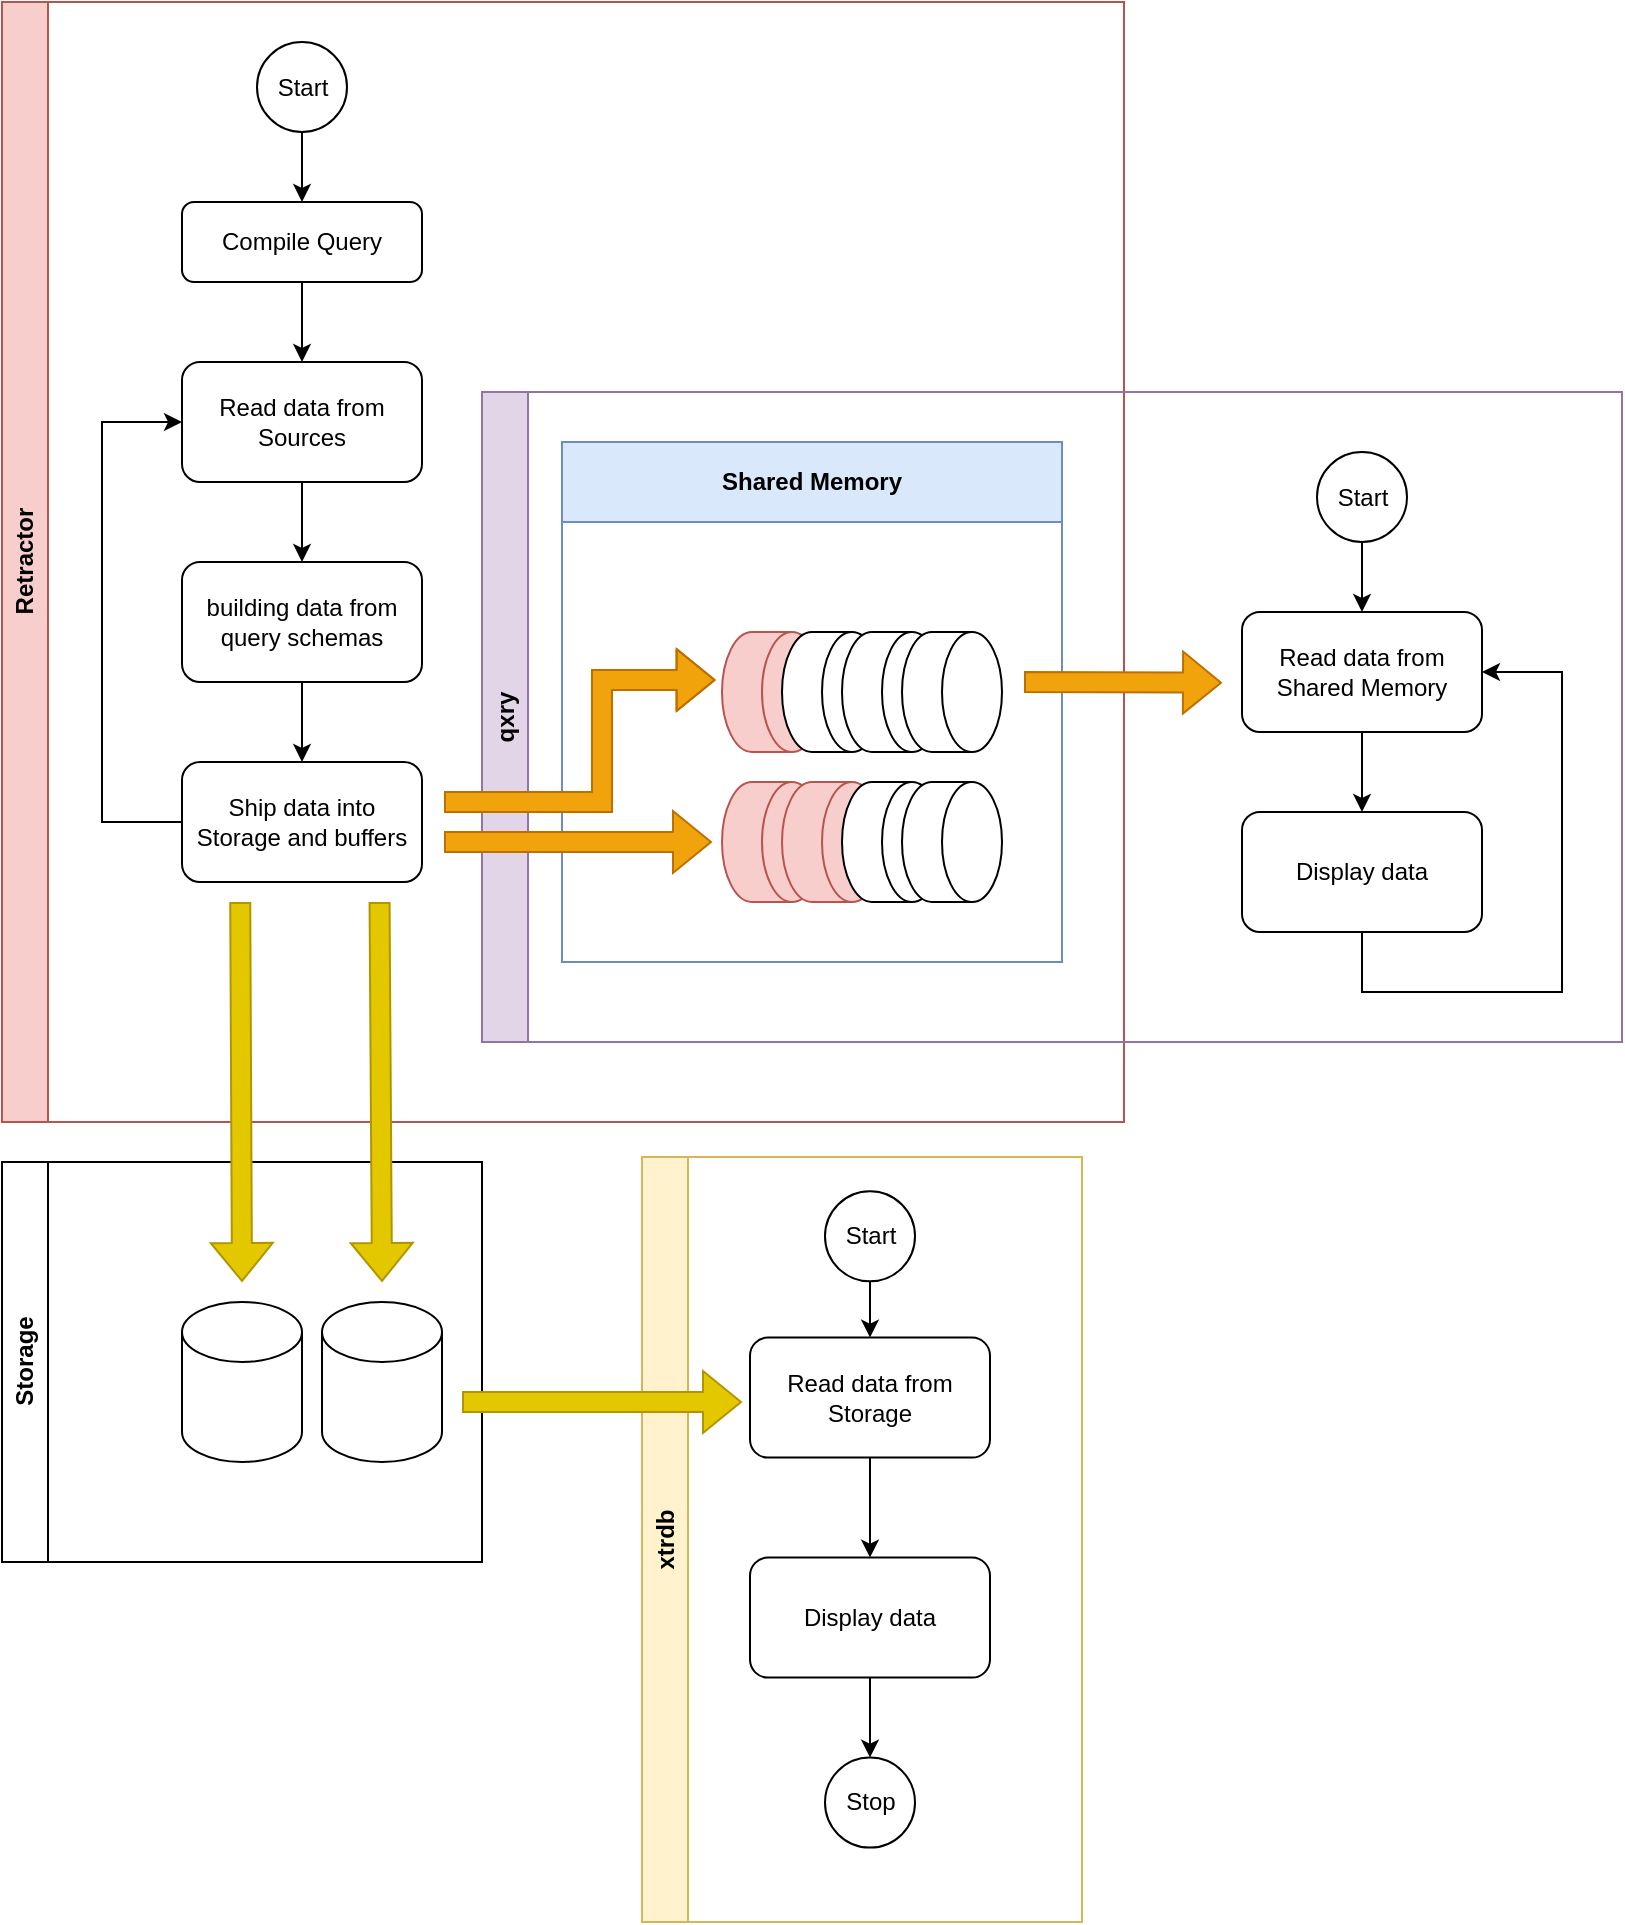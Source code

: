 <mxfile>
    <diagram name="Strona-1" id="BG2U26oZRh6Gp2IAzY93">
        <mxGraphModel dx="1374" dy="438" grid="1" gridSize="10" guides="1" tooltips="1" connect="1" arrows="1" fold="1" page="1" pageScale="1" pageWidth="827" pageHeight="1169" math="0" shadow="0">
            <root>
                <mxCell id="0"/>
                <mxCell id="1" parent="0"/>
                <mxCell id="VHUyBY8sBE0EKWtmwpwd-44" value="Storage" style="swimlane;horizontal=0;whiteSpace=wrap;html=1;" parent="1" vertex="1">
                    <mxGeometry x="9" y="600" width="240" height="200" as="geometry"/>
                </mxCell>
                <mxCell id="VHUyBY8sBE0EKWtmwpwd-45" value="" style="shape=cylinder3;whiteSpace=wrap;html=1;boundedLbl=1;backgroundOutline=1;size=15;" parent="VHUyBY8sBE0EKWtmwpwd-44" vertex="1">
                    <mxGeometry x="90" y="70" width="60" height="80" as="geometry"/>
                </mxCell>
                <mxCell id="VHUyBY8sBE0EKWtmwpwd-46" value="" style="shape=cylinder3;whiteSpace=wrap;html=1;boundedLbl=1;backgroundOutline=1;size=15;" parent="VHUyBY8sBE0EKWtmwpwd-44" vertex="1">
                    <mxGeometry x="160" y="70" width="60" height="80" as="geometry"/>
                </mxCell>
                <mxCell id="VHUyBY8sBE0EKWtmwpwd-57" value="Retractor" style="swimlane;horizontal=0;whiteSpace=wrap;html=1;fillColor=#f8cecc;strokeColor=#b85450;" parent="1" vertex="1">
                    <mxGeometry x="9" y="20" width="561" height="560" as="geometry"/>
                </mxCell>
                <mxCell id="VHUyBY8sBE0EKWtmwpwd-58" value="qxry" style="swimlane;horizontal=0;whiteSpace=wrap;html=1;fillColor=#e1d5e7;strokeColor=#9673a6;" parent="VHUyBY8sBE0EKWtmwpwd-57" vertex="1">
                    <mxGeometry x="240" y="195" width="570" height="325" as="geometry"/>
                </mxCell>
                <mxCell id="VHUyBY8sBE0EKWtmwpwd-29" value="Read data from&lt;br&gt;Shared Memory" style="rounded=1;whiteSpace=wrap;html=1;" parent="VHUyBY8sBE0EKWtmwpwd-58" vertex="1">
                    <mxGeometry x="380" y="110" width="120" height="60" as="geometry"/>
                </mxCell>
                <mxCell id="VHUyBY8sBE0EKWtmwpwd-30" value="Display data" style="rounded=1;whiteSpace=wrap;html=1;" parent="VHUyBY8sBE0EKWtmwpwd-58" vertex="1">
                    <mxGeometry x="380" y="210" width="120" height="60" as="geometry"/>
                </mxCell>
                <mxCell id="VHUyBY8sBE0EKWtmwpwd-33" value="" style="endArrow=classic;html=1;rounded=0;exitX=0.5;exitY=1;exitDx=0;exitDy=0;" parent="VHUyBY8sBE0EKWtmwpwd-58" source="VHUyBY8sBE0EKWtmwpwd-29" target="VHUyBY8sBE0EKWtmwpwd-30" edge="1">
                    <mxGeometry width="50" height="50" relative="1" as="geometry">
                        <mxPoint x="110" y="220" as="sourcePoint"/>
                        <mxPoint x="160" y="170" as="targetPoint"/>
                    </mxGeometry>
                </mxCell>
                <mxCell id="VHUyBY8sBE0EKWtmwpwd-34" value="" style="endArrow=classic;html=1;rounded=0;exitX=0.5;exitY=1;exitDx=0;exitDy=0;entryX=1;entryY=0.5;entryDx=0;entryDy=0;" parent="VHUyBY8sBE0EKWtmwpwd-58" source="VHUyBY8sBE0EKWtmwpwd-30" target="VHUyBY8sBE0EKWtmwpwd-29" edge="1">
                    <mxGeometry width="50" height="50" relative="1" as="geometry">
                        <mxPoint x="110" y="220" as="sourcePoint"/>
                        <mxPoint x="540" y="90" as="targetPoint"/>
                        <Array as="points">
                            <mxPoint x="440" y="300"/>
                            <mxPoint x="540" y="300"/>
                            <mxPoint x="540" y="140"/>
                        </Array>
                    </mxGeometry>
                </mxCell>
                <mxCell id="VHUyBY8sBE0EKWtmwpwd-54" style="edgeStyle=orthogonalEdgeStyle;rounded=0;orthogonalLoop=1;jettySize=auto;html=1;exitX=0.5;exitY=1;exitDx=0;exitDy=0;entryX=0.5;entryY=0;entryDx=0;entryDy=0;" parent="VHUyBY8sBE0EKWtmwpwd-58" source="VHUyBY8sBE0EKWtmwpwd-53" target="VHUyBY8sBE0EKWtmwpwd-29" edge="1">
                    <mxGeometry relative="1" as="geometry"/>
                </mxCell>
                <mxCell id="VHUyBY8sBE0EKWtmwpwd-53" value="Start" style="ellipse;whiteSpace=wrap;html=1;aspect=fixed;" parent="VHUyBY8sBE0EKWtmwpwd-58" vertex="1">
                    <mxGeometry x="417.5" y="30" width="45" height="45" as="geometry"/>
                </mxCell>
                <mxCell id="VHUyBY8sBE0EKWtmwpwd-3" value="Shared Memory" style="swimlane;whiteSpace=wrap;html=1;startSize=40;fillColor=#dae8fc;strokeColor=#6c8ebf;" parent="VHUyBY8sBE0EKWtmwpwd-58" vertex="1">
                    <mxGeometry x="40" y="25" width="250" height="260" as="geometry"/>
                </mxCell>
                <mxCell id="VHUyBY8sBE0EKWtmwpwd-17" value="" style="shape=cylinder3;whiteSpace=wrap;html=1;boundedLbl=1;backgroundOutline=1;size=15;rotation=90;fillColor=#f8cecc;strokeColor=#b85450;" parent="VHUyBY8sBE0EKWtmwpwd-3" vertex="1">
                    <mxGeometry x="75" y="175" width="60" height="50" as="geometry"/>
                </mxCell>
                <mxCell id="VHUyBY8sBE0EKWtmwpwd-18" value="" style="shape=cylinder3;whiteSpace=wrap;html=1;boundedLbl=1;backgroundOutline=1;size=15;rotation=90;fillColor=#f8cecc;strokeColor=#b85450;" parent="VHUyBY8sBE0EKWtmwpwd-3" vertex="1">
                    <mxGeometry x="105" y="175" width="60" height="50" as="geometry"/>
                </mxCell>
                <mxCell id="VHUyBY8sBE0EKWtmwpwd-19" value="" style="shape=cylinder3;whiteSpace=wrap;html=1;boundedLbl=1;backgroundOutline=1;size=15;rotation=90;" parent="VHUyBY8sBE0EKWtmwpwd-3" vertex="1">
                    <mxGeometry x="135" y="175" width="60" height="50" as="geometry"/>
                </mxCell>
                <mxCell id="VHUyBY8sBE0EKWtmwpwd-20" value="" style="shape=cylinder3;whiteSpace=wrap;html=1;boundedLbl=1;backgroundOutline=1;size=15;rotation=90;" parent="VHUyBY8sBE0EKWtmwpwd-3" vertex="1">
                    <mxGeometry x="165" y="175" width="60" height="50" as="geometry"/>
                </mxCell>
                <mxCell id="VHUyBY8sBE0EKWtmwpwd-22" value="" style="shape=cylinder3;whiteSpace=wrap;html=1;boundedLbl=1;backgroundOutline=1;size=15;rotation=90;fillColor=#f8cecc;strokeColor=#b85450;" parent="VHUyBY8sBE0EKWtmwpwd-3" vertex="1">
                    <mxGeometry x="75" y="100" width="60" height="50" as="geometry"/>
                </mxCell>
                <mxCell id="VHUyBY8sBE0EKWtmwpwd-23" value="" style="shape=cylinder3;whiteSpace=wrap;html=1;boundedLbl=1;backgroundOutline=1;size=15;rotation=90;" parent="VHUyBY8sBE0EKWtmwpwd-3" vertex="1">
                    <mxGeometry x="105" y="100" width="60" height="50" as="geometry"/>
                </mxCell>
                <mxCell id="VHUyBY8sBE0EKWtmwpwd-24" value="" style="shape=cylinder3;whiteSpace=wrap;html=1;boundedLbl=1;backgroundOutline=1;size=15;rotation=90;" parent="VHUyBY8sBE0EKWtmwpwd-3" vertex="1">
                    <mxGeometry x="135" y="100" width="60" height="50" as="geometry"/>
                </mxCell>
                <mxCell id="VHUyBY8sBE0EKWtmwpwd-25" value="" style="shape=cylinder3;whiteSpace=wrap;html=1;boundedLbl=1;backgroundOutline=1;size=15;rotation=90;" parent="VHUyBY8sBE0EKWtmwpwd-3" vertex="1">
                    <mxGeometry x="165" y="100" width="60" height="50" as="geometry"/>
                </mxCell>
                <mxCell id="VHUyBY8sBE0EKWtmwpwd-21" value="" style="shape=flexArrow;endArrow=classic;html=1;rounded=0;fillColor=#f0a30a;strokeColor=#BD7000;" parent="VHUyBY8sBE0EKWtmwpwd-3" edge="1">
                    <mxGeometry width="50" height="50" relative="1" as="geometry">
                        <mxPoint x="-59" y="200" as="sourcePoint"/>
                        <mxPoint x="75" y="200" as="targetPoint"/>
                    </mxGeometry>
                </mxCell>
                <mxCell id="VHUyBY8sBE0EKWtmwpwd-27" value="" style="shape=flexArrow;endArrow=classic;html=1;rounded=0;entryX=0.4;entryY=1.064;entryDx=0;entryDy=0;entryPerimeter=0;fillColor=#f0a30a;strokeColor=#BD7000;" parent="VHUyBY8sBE0EKWtmwpwd-3" target="VHUyBY8sBE0EKWtmwpwd-22" edge="1">
                    <mxGeometry width="50" height="50" relative="1" as="geometry">
                        <mxPoint x="-59" y="180" as="sourcePoint"/>
                        <mxPoint x="70" y="120" as="targetPoint"/>
                        <Array as="points">
                            <mxPoint x="20" y="180"/>
                            <mxPoint x="20" y="119"/>
                        </Array>
                    </mxGeometry>
                </mxCell>
                <mxCell id="VHUyBY8sBE0EKWtmwpwd-28" value="" style="shape=flexArrow;endArrow=classic;html=1;rounded=0;fillColor=#f0a30a;strokeColor=#BD7000;" parent="VHUyBY8sBE0EKWtmwpwd-58" edge="1">
                    <mxGeometry width="50" height="50" relative="1" as="geometry">
                        <mxPoint x="271" y="145" as="sourcePoint"/>
                        <mxPoint x="370" y="145.34" as="targetPoint"/>
                    </mxGeometry>
                </mxCell>
                <mxCell id="VHUyBY8sBE0EKWtmwpwd-4" value="Compile Query" style="rounded=1;whiteSpace=wrap;html=1;" parent="1" vertex="1">
                    <mxGeometry x="99" y="120" width="120" height="40" as="geometry"/>
                </mxCell>
                <mxCell id="VHUyBY8sBE0EKWtmwpwd-6" value="Read data from&lt;br&gt;Sources" style="rounded=1;whiteSpace=wrap;html=1;" parent="1" vertex="1">
                    <mxGeometry x="99" y="200" width="120" height="60" as="geometry"/>
                </mxCell>
                <mxCell id="VHUyBY8sBE0EKWtmwpwd-8" value="" style="endArrow=classic;html=1;rounded=0;exitX=0.5;exitY=1;exitDx=0;exitDy=0;entryX=0.5;entryY=0;entryDx=0;entryDy=0;" parent="1" source="VHUyBY8sBE0EKWtmwpwd-4" target="VHUyBY8sBE0EKWtmwpwd-6" edge="1">
                    <mxGeometry width="50" height="50" relative="1" as="geometry">
                        <mxPoint x="389" y="300" as="sourcePoint"/>
                        <mxPoint x="439" y="250" as="targetPoint"/>
                    </mxGeometry>
                </mxCell>
                <mxCell id="VHUyBY8sBE0EKWtmwpwd-9" value="building data from query schemas" style="rounded=1;whiteSpace=wrap;html=1;" parent="1" vertex="1">
                    <mxGeometry x="99" y="300" width="120" height="60" as="geometry"/>
                </mxCell>
                <mxCell id="VHUyBY8sBE0EKWtmwpwd-10" value="" style="endArrow=classic;html=1;rounded=0;entryX=0.5;entryY=0;entryDx=0;entryDy=0;" parent="1" source="VHUyBY8sBE0EKWtmwpwd-6" target="VHUyBY8sBE0EKWtmwpwd-9" edge="1">
                    <mxGeometry width="50" height="50" relative="1" as="geometry">
                        <mxPoint x="319" y="300" as="sourcePoint"/>
                        <mxPoint x="369" y="250" as="targetPoint"/>
                    </mxGeometry>
                </mxCell>
                <mxCell id="VHUyBY8sBE0EKWtmwpwd-11" value="Ship data into&lt;br&gt;Storage and buffers" style="rounded=1;whiteSpace=wrap;html=1;" parent="1" vertex="1">
                    <mxGeometry x="99" y="400" width="120" height="60" as="geometry"/>
                </mxCell>
                <mxCell id="VHUyBY8sBE0EKWtmwpwd-12" value="" style="endArrow=classic;html=1;rounded=0;exitX=0.5;exitY=1;exitDx=0;exitDy=0;entryX=0.5;entryY=0;entryDx=0;entryDy=0;" parent="1" source="VHUyBY8sBE0EKWtmwpwd-9" target="VHUyBY8sBE0EKWtmwpwd-11" edge="1">
                    <mxGeometry width="50" height="50" relative="1" as="geometry">
                        <mxPoint x="319" y="300" as="sourcePoint"/>
                        <mxPoint x="369" y="250" as="targetPoint"/>
                    </mxGeometry>
                </mxCell>
                <mxCell id="VHUyBY8sBE0EKWtmwpwd-13" value="" style="endArrow=classic;html=1;rounded=0;exitX=0;exitY=0.5;exitDx=0;exitDy=0;entryX=0;entryY=0.5;entryDx=0;entryDy=0;" parent="1" source="VHUyBY8sBE0EKWtmwpwd-11" target="VHUyBY8sBE0EKWtmwpwd-6" edge="1">
                    <mxGeometry width="50" height="50" relative="1" as="geometry">
                        <mxPoint x="-101" y="415" as="sourcePoint"/>
                        <mxPoint x="-101" y="230.0" as="targetPoint"/>
                        <Array as="points">
                            <mxPoint x="59" y="430"/>
                            <mxPoint x="59" y="230"/>
                        </Array>
                    </mxGeometry>
                </mxCell>
                <mxCell id="VHUyBY8sBE0EKWtmwpwd-37" value="" style="shape=flexArrow;endArrow=classic;html=1;rounded=0;fillColor=#e3c800;strokeColor=#B09500;" parent="1" edge="1">
                    <mxGeometry width="50" height="50" relative="1" as="geometry">
                        <mxPoint x="128.12" y="470" as="sourcePoint"/>
                        <mxPoint x="129" y="660" as="targetPoint"/>
                    </mxGeometry>
                </mxCell>
                <mxCell id="VHUyBY8sBE0EKWtmwpwd-38" value="" style="shape=flexArrow;endArrow=classic;html=1;rounded=0;fillColor=#e3c800;strokeColor=#B09500;" parent="1" edge="1">
                    <mxGeometry width="50" height="50" relative="1" as="geometry">
                        <mxPoint x="197.78" y="470" as="sourcePoint"/>
                        <mxPoint x="199" y="660" as="targetPoint"/>
                    </mxGeometry>
                </mxCell>
                <mxCell id="VHUyBY8sBE0EKWtmwpwd-49" value="Start" style="ellipse;whiteSpace=wrap;html=1;aspect=fixed;" parent="1" vertex="1">
                    <mxGeometry x="136.5" y="40" width="45" height="45" as="geometry"/>
                </mxCell>
                <mxCell id="VHUyBY8sBE0EKWtmwpwd-50" value="" style="endArrow=classic;html=1;rounded=0;exitX=0.5;exitY=1;exitDx=0;exitDy=0;" parent="1" source="VHUyBY8sBE0EKWtmwpwd-49" target="VHUyBY8sBE0EKWtmwpwd-4" edge="1">
                    <mxGeometry width="50" height="50" relative="1" as="geometry">
                        <mxPoint x="169" y="170" as="sourcePoint"/>
                        <mxPoint x="169" y="210" as="targetPoint"/>
                    </mxGeometry>
                </mxCell>
                <mxCell id="VHUyBY8sBE0EKWtmwpwd-59" value="xtrdb" style="swimlane;horizontal=0;whiteSpace=wrap;html=1;fillColor=#fff2cc;strokeColor=#d6b656;" parent="1" vertex="1">
                    <mxGeometry x="329" y="597.5" width="220" height="382.5" as="geometry"/>
                </mxCell>
                <mxCell id="VHUyBY8sBE0EKWtmwpwd-39" value="Read data from&lt;br&gt;Storage" style="rounded=1;whiteSpace=wrap;html=1;" parent="VHUyBY8sBE0EKWtmwpwd-59" vertex="1">
                    <mxGeometry x="54" y="90.31" width="120" height="60" as="geometry"/>
                </mxCell>
                <mxCell id="VHUyBY8sBE0EKWtmwpwd-40" value="Display data" style="rounded=1;whiteSpace=wrap;html=1;" parent="VHUyBY8sBE0EKWtmwpwd-59" vertex="1">
                    <mxGeometry x="54" y="200.31" width="120" height="60" as="geometry"/>
                </mxCell>
                <mxCell id="VHUyBY8sBE0EKWtmwpwd-41" value="" style="endArrow=classic;html=1;rounded=0;exitX=0.5;exitY=1;exitDx=0;exitDy=0;entryX=0.5;entryY=0;entryDx=0;entryDy=0;" parent="VHUyBY8sBE0EKWtmwpwd-59" source="VHUyBY8sBE0EKWtmwpwd-39" target="VHUyBY8sBE0EKWtmwpwd-40" edge="1">
                    <mxGeometry width="50" height="50" relative="1" as="geometry">
                        <mxPoint x="109.75" y="160.31" as="sourcePoint"/>
                        <mxPoint x="124" y="160.31" as="targetPoint"/>
                    </mxGeometry>
                </mxCell>
                <mxCell id="VHUyBY8sBE0EKWtmwpwd-52" style="edgeStyle=orthogonalEdgeStyle;rounded=0;orthogonalLoop=1;jettySize=auto;html=1;exitX=0.5;exitY=1;exitDx=0;exitDy=0;" parent="VHUyBY8sBE0EKWtmwpwd-59" source="VHUyBY8sBE0EKWtmwpwd-51" target="VHUyBY8sBE0EKWtmwpwd-39" edge="1">
                    <mxGeometry relative="1" as="geometry"/>
                </mxCell>
                <mxCell id="VHUyBY8sBE0EKWtmwpwd-51" value="Start" style="ellipse;whiteSpace=wrap;html=1;aspect=fixed;" parent="VHUyBY8sBE0EKWtmwpwd-59" vertex="1">
                    <mxGeometry x="91.5" y="17.18" width="45" height="45" as="geometry"/>
                </mxCell>
                <mxCell id="VHUyBY8sBE0EKWtmwpwd-55" value="Stop" style="ellipse;whiteSpace=wrap;html=1;aspect=fixed;" parent="VHUyBY8sBE0EKWtmwpwd-59" vertex="1">
                    <mxGeometry x="91.5" y="300.31" width="45" height="45" as="geometry"/>
                </mxCell>
                <mxCell id="VHUyBY8sBE0EKWtmwpwd-56" style="edgeStyle=orthogonalEdgeStyle;rounded=0;orthogonalLoop=1;jettySize=auto;html=1;exitX=0.5;exitY=1;exitDx=0;exitDy=0;" parent="VHUyBY8sBE0EKWtmwpwd-59" source="VHUyBY8sBE0EKWtmwpwd-40" target="VHUyBY8sBE0EKWtmwpwd-55" edge="1">
                    <mxGeometry relative="1" as="geometry"/>
                </mxCell>
                <mxCell id="VHUyBY8sBE0EKWtmwpwd-47" value="" style="shape=flexArrow;endArrow=classic;html=1;rounded=0;fillColor=#e3c800;strokeColor=#B09500;" parent="1" edge="1">
                    <mxGeometry width="50" height="50" relative="1" as="geometry">
                        <mxPoint x="239" y="720" as="sourcePoint"/>
                        <mxPoint x="379" y="720" as="targetPoint"/>
                        <Array as="points"/>
                    </mxGeometry>
                </mxCell>
            </root>
        </mxGraphModel>
    </diagram>
</mxfile>